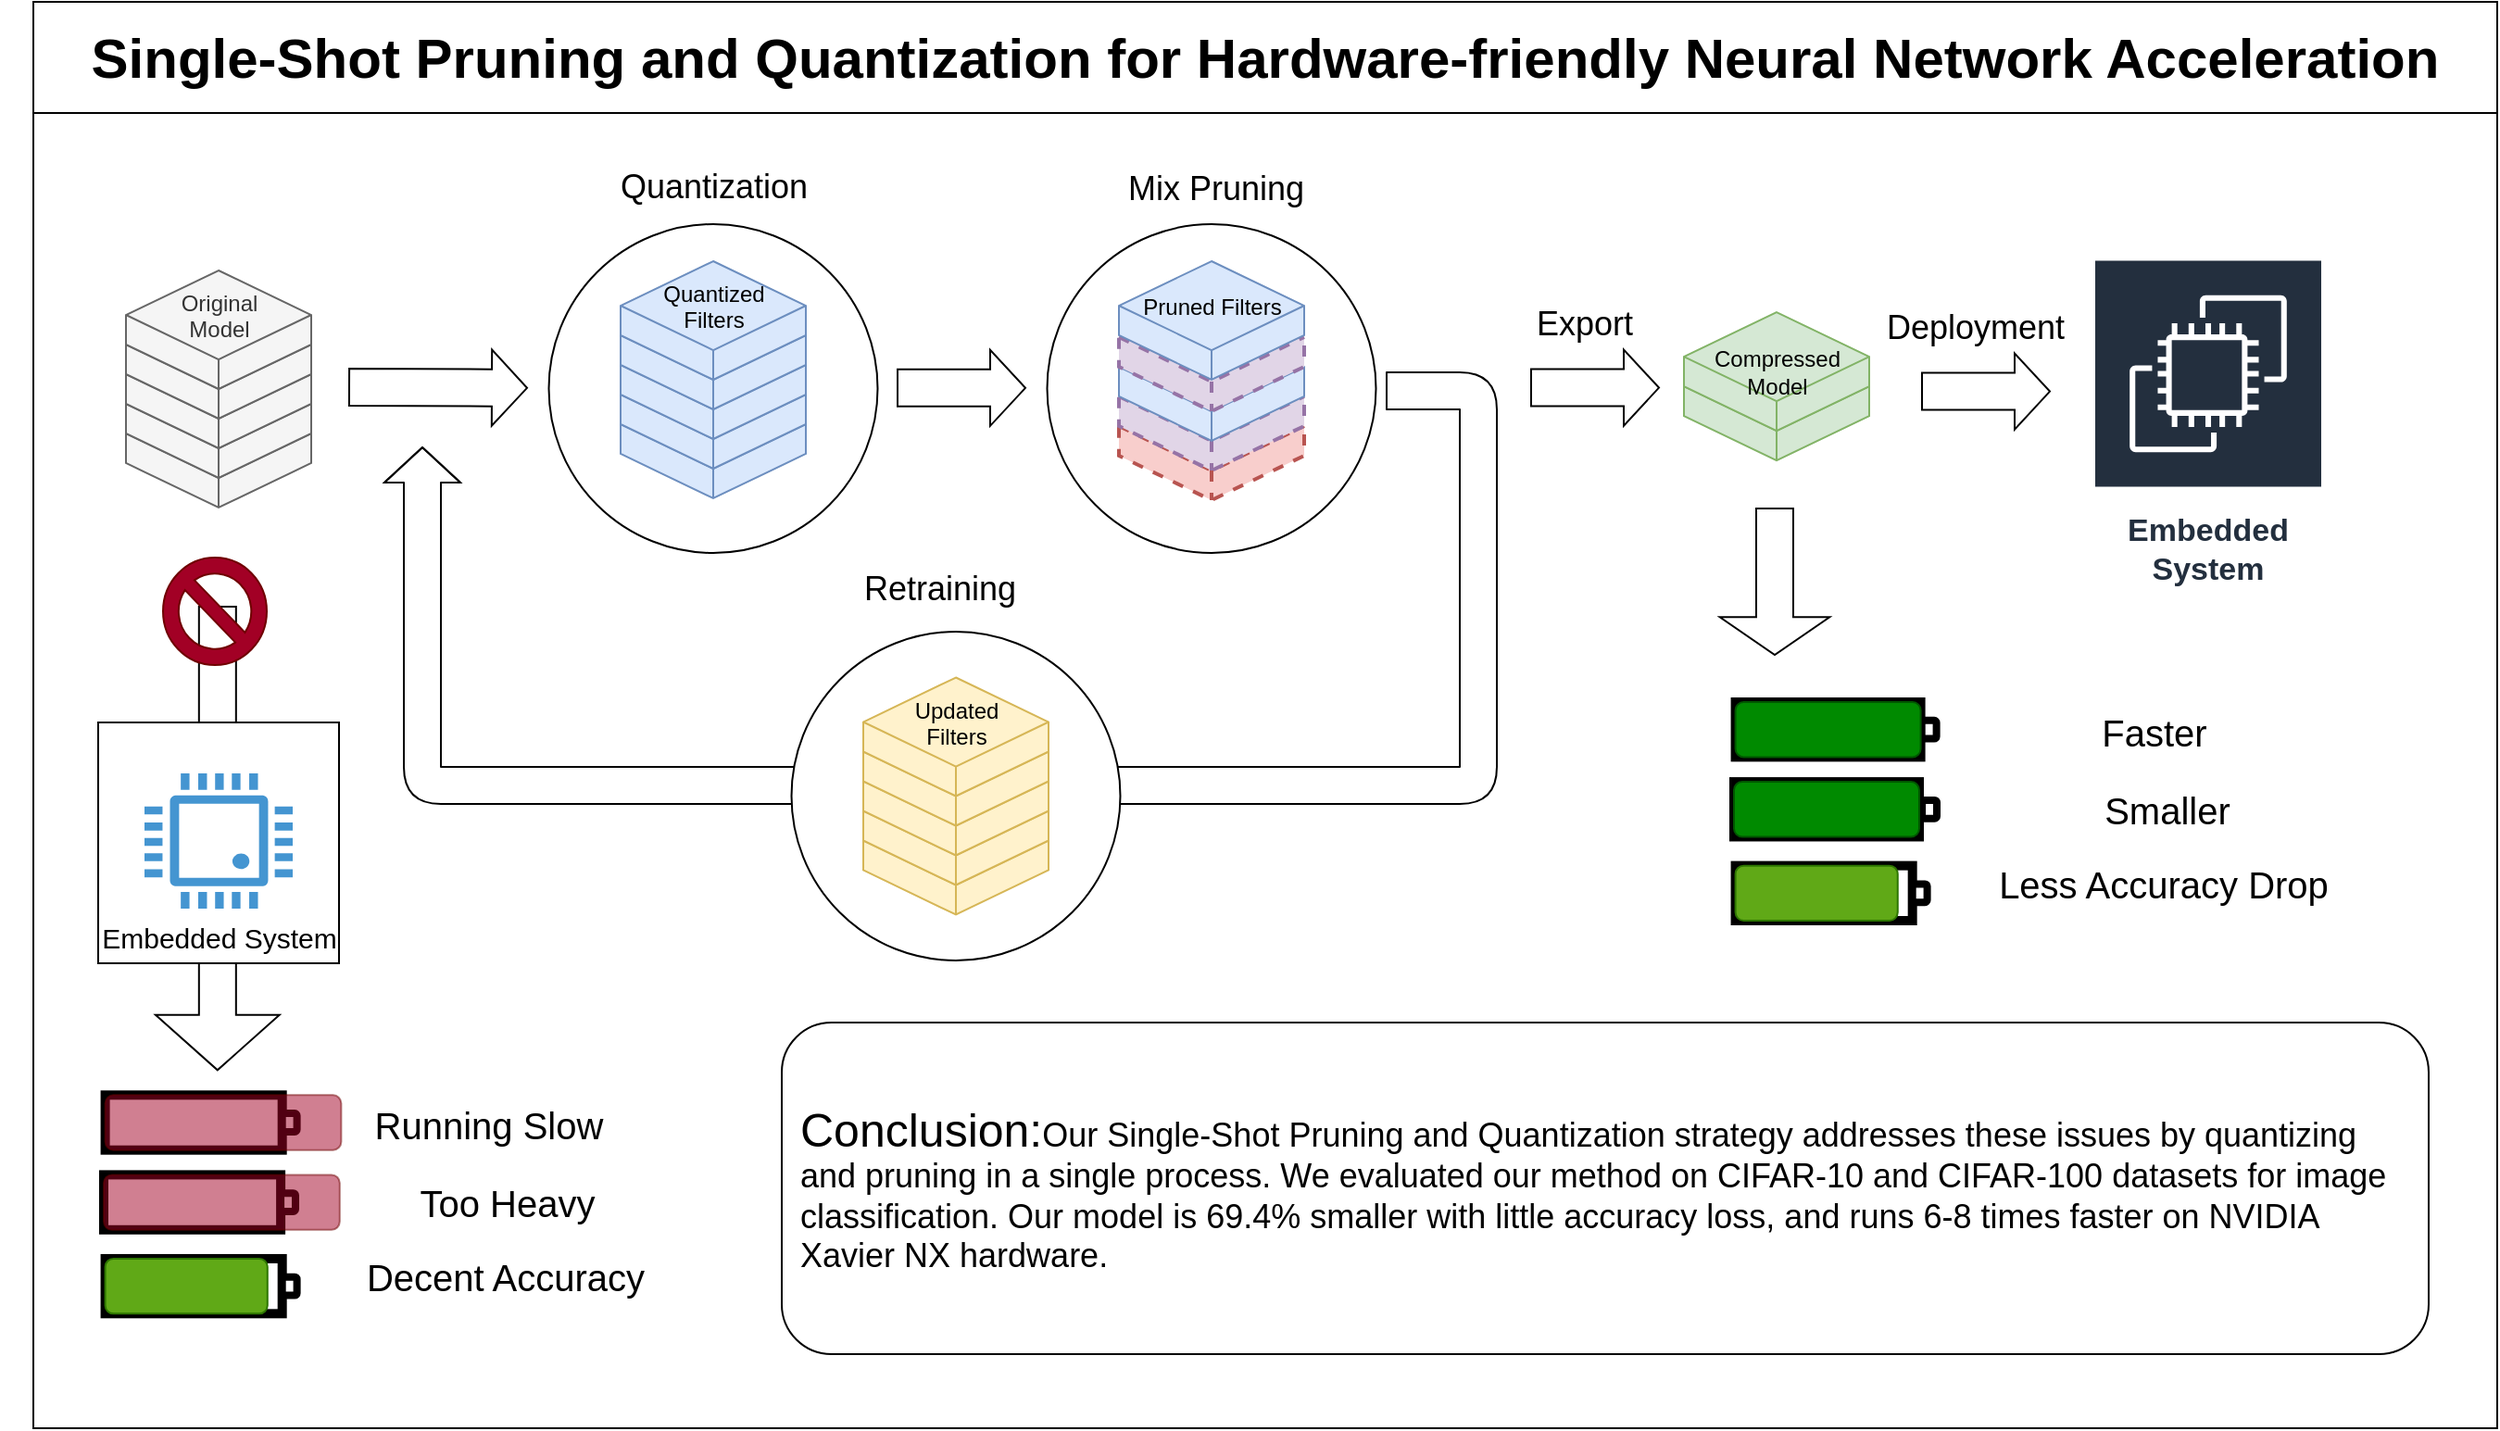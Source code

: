 <mxfile version="21.3.7" type="github">
  <diagram name="第 1 页" id="9iZRizX3N21t1pR2slK-">
    <mxGraphModel dx="1764" dy="849" grid="1" gridSize="10" guides="1" tooltips="1" connect="1" arrows="1" fold="1" page="1" pageScale="1" pageWidth="827" pageHeight="1169" math="0" shadow="0">
      <root>
        <mxCell id="0" />
        <mxCell id="1" parent="0" />
        <mxCell id="0Aem7aCA6XUBFZICTMyG-1" value="&lt;font style=&quot;font-size: 30px;&quot;&gt;Single-Shot Pruning and Quantization for Hardware-friendly Neural Network Acceleration&lt;/font&gt;" style="swimlane;whiteSpace=wrap;html=1;startSize=60;" parent="1" vertex="1">
          <mxGeometry x="60" y="90" width="1330" height="770" as="geometry" />
        </mxCell>
        <mxCell id="0Aem7aCA6XUBFZICTMyG-242" value="" style="group" parent="0Aem7aCA6XUBFZICTMyG-1" vertex="1" connectable="0">
          <mxGeometry x="35" y="388" width="250" height="130" as="geometry" />
        </mxCell>
        <mxCell id="0Aem7aCA6XUBFZICTMyG-243" value="" style="shape=flexArrow;endArrow=classic;html=1;rounded=0;width=20;endWidth=45.882;endSize=9.588;" parent="0Aem7aCA6XUBFZICTMyG-242" edge="1">
          <mxGeometry width="50" height="50" relative="1" as="geometry">
            <mxPoint x="64.41" y="-62" as="sourcePoint" />
            <mxPoint x="64.41" y="189.176" as="targetPoint" />
          </mxGeometry>
        </mxCell>
        <mxCell id="0Aem7aCA6XUBFZICTMyG-241" value="" style="whiteSpace=wrap;html=1;aspect=fixed;" parent="0Aem7aCA6XUBFZICTMyG-242" vertex="1">
          <mxGeometry y="1" width="130" height="130" as="geometry" />
        </mxCell>
        <mxCell id="0Aem7aCA6XUBFZICTMyG-240" value="" style="pointerEvents=1;shadow=0;dashed=0;html=1;strokeColor=none;fillColor=#4495D1;labelPosition=center;verticalLabelPosition=bottom;verticalAlign=top;align=center;outlineConnect=0;shape=mxgraph.veeam.cpu;" parent="0Aem7aCA6XUBFZICTMyG-242" vertex="1">
          <mxGeometry x="25" y="28.5" width="80" height="73" as="geometry" />
        </mxCell>
        <mxCell id="NZ67qQm1h700fGDju7iO-1" value="&lt;font style=&quot;font-size: 15px;&quot;&gt;Embedded System&lt;/font&gt;" style="text;html=1;strokeColor=none;fillColor=none;align=center;verticalAlign=middle;whiteSpace=wrap;rounded=0;" vertex="1" parent="0Aem7aCA6XUBFZICTMyG-242">
          <mxGeometry x="-52.5" y="101.5" width="235" height="30" as="geometry" />
        </mxCell>
        <mxCell id="0Aem7aCA6XUBFZICTMyG-78" value="" style="ellipse;whiteSpace=wrap;html=1;aspect=fixed;" parent="0Aem7aCA6XUBFZICTMyG-1" vertex="1">
          <mxGeometry x="547.25" y="120" width="177.5" height="177.5" as="geometry" />
        </mxCell>
        <mxCell id="0Aem7aCA6XUBFZICTMyG-71" value="" style="html=1;shape=mxgraph.basic.isocube;isoAngle=15;fillColor=#f8cecc;strokeColor=#b85450;strokeWidth=2;dashed=1;" parent="0Aem7aCA6XUBFZICTMyG-1" vertex="1">
          <mxGeometry x="586" y="205" width="100" height="64" as="geometry" />
        </mxCell>
        <mxCell id="0Aem7aCA6XUBFZICTMyG-72" style="edgeStyle=orthogonalEdgeStyle;rounded=0;orthogonalLoop=1;jettySize=auto;html=1;exitX=0.5;exitY=1;exitDx=0;exitDy=0;exitPerimeter=0;fillColor=#dae8fc;strokeColor=#6c8ebf;" parent="0Aem7aCA6XUBFZICTMyG-1" source="0Aem7aCA6XUBFZICTMyG-71" target="0Aem7aCA6XUBFZICTMyG-71" edge="1">
          <mxGeometry relative="1" as="geometry" />
        </mxCell>
        <mxCell id="0Aem7aCA6XUBFZICTMyG-73" value="" style="html=1;shape=mxgraph.basic.isocube;isoAngle=15;fillColor=#e1d5e7;strokeColor=#9673a6;dashed=1;strokeWidth=2;" parent="0Aem7aCA6XUBFZICTMyG-1" vertex="1">
          <mxGeometry x="586" y="189" width="100" height="64" as="geometry" />
        </mxCell>
        <mxCell id="0Aem7aCA6XUBFZICTMyG-74" value="" style="html=1;shape=mxgraph.basic.isocube;isoAngle=15;fillColor=#dae8fc;strokeColor=#6c8ebf;" parent="0Aem7aCA6XUBFZICTMyG-1" vertex="1">
          <mxGeometry x="586" y="173" width="100" height="64" as="geometry" />
        </mxCell>
        <mxCell id="0Aem7aCA6XUBFZICTMyG-75" value="" style="html=1;shape=mxgraph.basic.isocube;isoAngle=15;fillColor=#e1d5e7;strokeColor=#9673a6;dashed=1;strokeWidth=2;" parent="0Aem7aCA6XUBFZICTMyG-1" vertex="1">
          <mxGeometry x="586" y="157" width="100" height="64" as="geometry" />
        </mxCell>
        <mxCell id="0Aem7aCA6XUBFZICTMyG-76" value="&lt;font color=&quot;#000000&quot;&gt;Pruned Filters&lt;br&gt;&lt;br&gt;&lt;/font&gt;" style="html=1;shape=mxgraph.basic.isocube;isoAngle=15;fillColor=#dae8fc;strokeColor=#6c8ebf;" parent="0Aem7aCA6XUBFZICTMyG-1" vertex="1">
          <mxGeometry x="586" y="140" width="100" height="64" as="geometry" />
        </mxCell>
        <mxCell id="0Aem7aCA6XUBFZICTMyG-77" value="" style="shape=flexArrow;endArrow=classic;html=1;rounded=0;width=20;" parent="0Aem7aCA6XUBFZICTMyG-1" edge="1">
          <mxGeometry width="50" height="50" relative="1" as="geometry">
            <mxPoint x="170" y="208" as="sourcePoint" />
            <mxPoint x="267" y="208.41" as="targetPoint" />
          </mxGeometry>
        </mxCell>
        <mxCell id="0Aem7aCA6XUBFZICTMyG-92" value="&lt;font style=&quot;font-size: 18px;&quot;&gt;Quantization&lt;/font&gt;" style="edgeLabel;html=1;align=center;verticalAlign=middle;resizable=0;points=[];" parent="0Aem7aCA6XUBFZICTMyG-77" vertex="1" connectable="0">
          <mxGeometry x="0.084" y="5" relative="1" as="geometry">
            <mxPoint x="144" y="-103" as="offset" />
          </mxGeometry>
        </mxCell>
        <mxCell id="0Aem7aCA6XUBFZICTMyG-79" value="" style="shape=flexArrow;endArrow=classic;html=1;rounded=0;width=20;" parent="0Aem7aCA6XUBFZICTMyG-1" edge="1">
          <mxGeometry width="50" height="50" relative="1" as="geometry">
            <mxPoint x="466" y="208.41" as="sourcePoint" />
            <mxPoint x="536" y="208.41" as="targetPoint" />
          </mxGeometry>
        </mxCell>
        <mxCell id="0Aem7aCA6XUBFZICTMyG-93" value="&lt;font style=&quot;font-size: 18px;&quot;&gt;Mix Pruning&lt;/font&gt;" style="edgeLabel;html=1;align=center;verticalAlign=middle;resizable=0;points=[];" parent="0Aem7aCA6XUBFZICTMyG-79" vertex="1" connectable="0">
          <mxGeometry x="-0.422" y="6" relative="1" as="geometry">
            <mxPoint x="152" y="-102" as="offset" />
          </mxGeometry>
        </mxCell>
        <mxCell id="0Aem7aCA6XUBFZICTMyG-81" value="" style="group" parent="0Aem7aCA6XUBFZICTMyG-1" vertex="1" connectable="0">
          <mxGeometry x="973" y="152" width="100" height="128" as="geometry" />
        </mxCell>
        <mxCell id="0Aem7aCA6XUBFZICTMyG-83" style="edgeStyle=orthogonalEdgeStyle;rounded=0;orthogonalLoop=1;jettySize=auto;html=1;exitX=0.5;exitY=1;exitDx=0;exitDy=0;exitPerimeter=0;fillColor=#d5e8d4;strokeColor=#82b366;" parent="0Aem7aCA6XUBFZICTMyG-81" edge="1">
          <mxGeometry relative="1" as="geometry">
            <mxPoint x="-32" y="111.55" as="sourcePoint" />
            <mxPoint x="-32" y="111.55" as="targetPoint" />
          </mxGeometry>
        </mxCell>
        <mxCell id="0Aem7aCA6XUBFZICTMyG-84" value="" style="html=1;shape=mxgraph.basic.isocube;isoAngle=15;fillColor=#d5e8d4;strokeColor=#82b366;" parent="0Aem7aCA6XUBFZICTMyG-81" vertex="1">
          <mxGeometry x="-82" y="31.55" width="100" height="64" as="geometry" />
        </mxCell>
        <mxCell id="0Aem7aCA6XUBFZICTMyG-85" value="&lt;font color=&quot;#000000&quot;&gt;Compressed&lt;br&gt;Model&lt;/font&gt;" style="html=1;shape=mxgraph.basic.isocube;isoAngle=15;fillColor=#d5e8d4;strokeColor=#82b366;" parent="0Aem7aCA6XUBFZICTMyG-81" vertex="1">
          <mxGeometry x="-82" y="15.55" width="100" height="64" as="geometry" />
        </mxCell>
        <mxCell id="0Aem7aCA6XUBFZICTMyG-90" value="" style="endArrow=classic;html=1;rounded=1;shape=flexArrow;strokeWidth=1;width=20;" parent="0Aem7aCA6XUBFZICTMyG-1" edge="1">
          <mxGeometry width="50" height="50" relative="1" as="geometry">
            <mxPoint x="730" y="210" as="sourcePoint" />
            <mxPoint x="210" y="240" as="targetPoint" />
            <Array as="points">
              <mxPoint x="780" y="210" />
              <mxPoint x="780" y="423" />
              <mxPoint x="510" y="423" />
              <mxPoint x="210" y="423" />
            </Array>
          </mxGeometry>
        </mxCell>
        <mxCell id="0Aem7aCA6XUBFZICTMyG-95" value="&lt;font style=&quot;font-size: 18px;&quot;&gt;Retraining&lt;/font&gt;" style="edgeLabel;html=1;align=center;verticalAlign=middle;resizable=0;points=[];" parent="0Aem7aCA6XUBFZICTMyG-90" vertex="1" connectable="0">
          <mxGeometry x="0.097" y="-5" relative="1" as="geometry">
            <mxPoint x="3" y="-101" as="offset" />
          </mxGeometry>
        </mxCell>
        <mxCell id="0Aem7aCA6XUBFZICTMyG-97" value="&lt;font style=&quot;font-size: 17px;&quot;&gt;Embedded System&lt;/font&gt;" style="sketch=0;outlineConnect=0;fontColor=#232F3E;gradientColor=none;strokeColor=#ffffff;fillColor=#232F3E;dashed=0;verticalLabelPosition=middle;verticalAlign=bottom;align=center;html=1;whiteSpace=wrap;fontSize=10;fontStyle=1;spacing=3;shape=mxgraph.aws4.productIcon;prIcon=mxgraph.aws4.ec2;" parent="0Aem7aCA6XUBFZICTMyG-1" vertex="1">
          <mxGeometry x="1112" y="138.75" width="124" height="181.25" as="geometry" />
        </mxCell>
        <mxCell id="0Aem7aCA6XUBFZICTMyG-113" value="" style="group" parent="0Aem7aCA6XUBFZICTMyG-1" vertex="1" connectable="0">
          <mxGeometry x="404" y="551" width="889" height="179" as="geometry" />
        </mxCell>
        <mxCell id="0Aem7aCA6XUBFZICTMyG-110" value="" style="rounded=1;whiteSpace=wrap;html=1;" parent="0Aem7aCA6XUBFZICTMyG-113" vertex="1">
          <mxGeometry width="889" height="179" as="geometry" />
        </mxCell>
        <mxCell id="0Aem7aCA6XUBFZICTMyG-112" value="&lt;div style=&quot;text-align: left;&quot;&gt;&lt;font style=&quot;background-color: initial; font-size: 25px;&quot;&gt;Conclusion:&lt;/font&gt;&lt;font style=&quot;background-color: initial;&quot;&gt;&lt;font style=&quot;font-size: 18px;&quot;&gt;Our Single-Shot Pruning and Quantization strategy addresses these issues by quantizing and pruning in a single process. We evaluated our method on CIFAR-10 and CIFAR-100 datasets for image classification. Our model is 69.4% smaller with little accuracy loss, and runs 6-8 times faster on NVIDIA Xavier NX hardware.&lt;/font&gt;&lt;/font&gt;&lt;/div&gt;" style="text;html=1;strokeColor=none;fillColor=none;align=center;verticalAlign=middle;whiteSpace=wrap;rounded=0;labelPosition=center;verticalLabelPosition=middle;spacing=2;" parent="0Aem7aCA6XUBFZICTMyG-113" vertex="1">
          <mxGeometry x="9" y="11.188" width="871" height="156.625" as="geometry" />
        </mxCell>
        <mxCell id="0Aem7aCA6XUBFZICTMyG-115" value="" style="group" parent="0Aem7aCA6XUBFZICTMyG-1" vertex="1" connectable="0">
          <mxGeometry x="278.25" y="120" width="177.5" height="177.5" as="geometry" />
        </mxCell>
        <mxCell id="0Aem7aCA6XUBFZICTMyG-38" value="" style="ellipse;whiteSpace=wrap;html=1;aspect=fixed;" parent="0Aem7aCA6XUBFZICTMyG-115" vertex="1">
          <mxGeometry width="177.5" height="177.5" as="geometry" />
        </mxCell>
        <mxCell id="0Aem7aCA6XUBFZICTMyG-65" value="" style="html=1;shape=mxgraph.basic.isocube;isoAngle=15;fillColor=#dae8fc;strokeColor=#6c8ebf;" parent="0Aem7aCA6XUBFZICTMyG-115" vertex="1">
          <mxGeometry x="38.75" y="84" width="100" height="64" as="geometry" />
        </mxCell>
        <mxCell id="0Aem7aCA6XUBFZICTMyG-66" style="edgeStyle=orthogonalEdgeStyle;rounded=0;orthogonalLoop=1;jettySize=auto;html=1;exitX=0.5;exitY=1;exitDx=0;exitDy=0;exitPerimeter=0;fillColor=#dae8fc;strokeColor=#6c8ebf;" parent="0Aem7aCA6XUBFZICTMyG-115" source="0Aem7aCA6XUBFZICTMyG-65" target="0Aem7aCA6XUBFZICTMyG-65" edge="1">
          <mxGeometry relative="1" as="geometry" />
        </mxCell>
        <mxCell id="0Aem7aCA6XUBFZICTMyG-67" value="" style="html=1;shape=mxgraph.basic.isocube;isoAngle=15;fillColor=#dae8fc;strokeColor=#6c8ebf;" parent="0Aem7aCA6XUBFZICTMyG-115" vertex="1">
          <mxGeometry x="38.75" y="68" width="100" height="64" as="geometry" />
        </mxCell>
        <mxCell id="0Aem7aCA6XUBFZICTMyG-68" value="" style="html=1;shape=mxgraph.basic.isocube;isoAngle=15;fillColor=#dae8fc;strokeColor=#6c8ebf;" parent="0Aem7aCA6XUBFZICTMyG-115" vertex="1">
          <mxGeometry x="38.75" y="52" width="100" height="64" as="geometry" />
        </mxCell>
        <mxCell id="0Aem7aCA6XUBFZICTMyG-69" value="" style="html=1;shape=mxgraph.basic.isocube;isoAngle=15;fillColor=#dae8fc;strokeColor=#6c8ebf;" parent="0Aem7aCA6XUBFZICTMyG-115" vertex="1">
          <mxGeometry x="38.75" y="36" width="100" height="64" as="geometry" />
        </mxCell>
        <mxCell id="0Aem7aCA6XUBFZICTMyG-70" value="&lt;font color=&quot;#000000&quot;&gt;Quantized&lt;br&gt;Filters&lt;br&gt;&lt;br&gt;&lt;/font&gt;" style="html=1;shape=mxgraph.basic.isocube;isoAngle=15;fillColor=#dae8fc;strokeColor=#6c8ebf;" parent="0Aem7aCA6XUBFZICTMyG-115" vertex="1">
          <mxGeometry x="38.75" y="20" width="100" height="64" as="geometry" />
        </mxCell>
        <mxCell id="0Aem7aCA6XUBFZICTMyG-131" value="" style="group;fontColor=#333333;fillColor=none;strokeColor=none;" parent="0Aem7aCA6XUBFZICTMyG-1" vertex="1" connectable="0">
          <mxGeometry x="50" y="145" width="100" height="128" as="geometry" />
        </mxCell>
        <mxCell id="0Aem7aCA6XUBFZICTMyG-132" value="" style="html=1;shape=mxgraph.basic.isocube;isoAngle=15;fontColor=#333333;fillColor=#f5f5f5;strokeColor=#666666;" parent="0Aem7aCA6XUBFZICTMyG-131" vertex="1">
          <mxGeometry y="64" width="100" height="64" as="geometry" />
        </mxCell>
        <mxCell id="0Aem7aCA6XUBFZICTMyG-133" style="edgeStyle=orthogonalEdgeStyle;rounded=0;orthogonalLoop=1;jettySize=auto;html=1;exitX=0.5;exitY=1;exitDx=0;exitDy=0;exitPerimeter=0;fontColor=#000000;fillColor=#f5f5f5;strokeColor=#666666;" parent="0Aem7aCA6XUBFZICTMyG-131" source="0Aem7aCA6XUBFZICTMyG-132" target="0Aem7aCA6XUBFZICTMyG-132" edge="1">
          <mxGeometry relative="1" as="geometry" />
        </mxCell>
        <mxCell id="0Aem7aCA6XUBFZICTMyG-134" value="" style="html=1;shape=mxgraph.basic.isocube;isoAngle=15;fontColor=#333333;fillColor=#f5f5f5;strokeColor=#666666;" parent="0Aem7aCA6XUBFZICTMyG-131" vertex="1">
          <mxGeometry y="48" width="100" height="64" as="geometry" />
        </mxCell>
        <mxCell id="0Aem7aCA6XUBFZICTMyG-135" value="" style="html=1;shape=mxgraph.basic.isocube;isoAngle=15;fontColor=#333333;fillColor=#f5f5f5;strokeColor=#666666;" parent="0Aem7aCA6XUBFZICTMyG-131" vertex="1">
          <mxGeometry y="32" width="100" height="64" as="geometry" />
        </mxCell>
        <mxCell id="0Aem7aCA6XUBFZICTMyG-136" value="" style="html=1;shape=mxgraph.basic.isocube;isoAngle=15;fontColor=#333333;fillColor=#f5f5f5;strokeColor=#666666;" parent="0Aem7aCA6XUBFZICTMyG-131" vertex="1">
          <mxGeometry y="16" width="100" height="64" as="geometry" />
        </mxCell>
        <mxCell id="0Aem7aCA6XUBFZICTMyG-137" value="Original&lt;br&gt;Model&lt;br&gt;&lt;br&gt;" style="html=1;shape=mxgraph.basic.isocube;isoAngle=15;fontColor=#333333;fillColor=#f5f5f5;strokeColor=#666666;" parent="0Aem7aCA6XUBFZICTMyG-131" vertex="1">
          <mxGeometry width="100" height="64" as="geometry" />
        </mxCell>
        <mxCell id="0Aem7aCA6XUBFZICTMyG-153" value="" style="shape=flexArrow;endArrow=classic;html=1;rounded=0;width=20;" parent="0Aem7aCA6XUBFZICTMyG-1" edge="1">
          <mxGeometry width="50" height="50" relative="1" as="geometry">
            <mxPoint x="808" y="208.29" as="sourcePoint" />
            <mxPoint x="878" y="208.29" as="targetPoint" />
          </mxGeometry>
        </mxCell>
        <mxCell id="0Aem7aCA6XUBFZICTMyG-157" value="&lt;font style=&quot;font-size: 18px;&quot;&gt;Export&lt;/font&gt;" style="edgeLabel;html=1;align=center;verticalAlign=middle;resizable=0;points=[];" parent="0Aem7aCA6XUBFZICTMyG-153" vertex="1" connectable="0">
          <mxGeometry x="0.11" y="9" relative="1" as="geometry">
            <mxPoint x="-10" y="-26" as="offset" />
          </mxGeometry>
        </mxCell>
        <mxCell id="0Aem7aCA6XUBFZICTMyG-197" value="" style="group" parent="0Aem7aCA6XUBFZICTMyG-1" vertex="1" connectable="0">
          <mxGeometry x="38" y="590.16" width="310" height="118" as="geometry" />
        </mxCell>
        <mxCell id="0Aem7aCA6XUBFZICTMyG-189" value="" style="group" parent="0Aem7aCA6XUBFZICTMyG-197" vertex="1" connectable="0">
          <mxGeometry y="43.044" width="167.204" height="29.686" as="geometry" />
        </mxCell>
        <mxCell id="0Aem7aCA6XUBFZICTMyG-190" value="" style="rounded=0;whiteSpace=wrap;html=1;strokeWidth=5;" parent="0Aem7aCA6XUBFZICTMyG-189" vertex="1">
          <mxGeometry width="95.545" height="29.686" as="geometry" />
        </mxCell>
        <mxCell id="0Aem7aCA6XUBFZICTMyG-191" value="" style="rounded=1;whiteSpace=wrap;html=1;strokeWidth=4;" parent="0Aem7aCA6XUBFZICTMyG-189" vertex="1">
          <mxGeometry x="95.545" y="9.895" width="7.962" height="9.895" as="geometry" />
        </mxCell>
        <mxCell id="0Aem7aCA6XUBFZICTMyG-192" value="" style="rounded=1;whiteSpace=wrap;html=1;fillColor=#a20025;strokeColor=#6F0000;fontColor=#ffffff;opacity=50;" parent="0Aem7aCA6XUBFZICTMyG-189" vertex="1">
          <mxGeometry width="127.393" height="29.686" as="geometry" />
        </mxCell>
        <mxCell id="0Aem7aCA6XUBFZICTMyG-178" value="" style="group" parent="0Aem7aCA6XUBFZICTMyG-197" vertex="1" connectable="0">
          <mxGeometry x="0.796" y="88.314" width="103.507" height="29.686" as="geometry" />
        </mxCell>
        <mxCell id="0Aem7aCA6XUBFZICTMyG-175" value="" style="rounded=0;whiteSpace=wrap;html=1;strokeWidth=5;" parent="0Aem7aCA6XUBFZICTMyG-178" vertex="1">
          <mxGeometry width="95.545" height="29.686" as="geometry" />
        </mxCell>
        <mxCell id="0Aem7aCA6XUBFZICTMyG-176" value="" style="rounded=1;whiteSpace=wrap;html=1;fillColor=#60a917;strokeColor=#2D7600;fontColor=#ffffff;" parent="0Aem7aCA6XUBFZICTMyG-178" vertex="1">
          <mxGeometry width="87.583" height="29.686" as="geometry" />
        </mxCell>
        <mxCell id="0Aem7aCA6XUBFZICTMyG-177" value="" style="rounded=1;whiteSpace=wrap;html=1;strokeWidth=4;" parent="0Aem7aCA6XUBFZICTMyG-178" vertex="1">
          <mxGeometry x="95.545" y="9.895" width="7.962" height="9.895" as="geometry" />
        </mxCell>
        <mxCell id="0Aem7aCA6XUBFZICTMyG-193" value="" style="group" parent="0Aem7aCA6XUBFZICTMyG-197" vertex="1" connectable="0">
          <mxGeometry x="0.796" width="296.204" height="34.84" as="geometry" />
        </mxCell>
        <mxCell id="0Aem7aCA6XUBFZICTMyG-194" value="" style="rounded=0;whiteSpace=wrap;html=1;strokeWidth=5;" parent="0Aem7aCA6XUBFZICTMyG-193" vertex="1">
          <mxGeometry width="95.545" height="29.686" as="geometry" />
        </mxCell>
        <mxCell id="0Aem7aCA6XUBFZICTMyG-195" value="" style="rounded=1;whiteSpace=wrap;html=1;strokeWidth=4;" parent="0Aem7aCA6XUBFZICTMyG-193" vertex="1">
          <mxGeometry x="95.545" y="9.895" width="7.962" height="9.895" as="geometry" />
        </mxCell>
        <mxCell id="0Aem7aCA6XUBFZICTMyG-196" value="" style="rounded=1;whiteSpace=wrap;html=1;fillColor=#a20025;strokeColor=#6F0000;fontColor=#ffffff;opacity=50;" parent="0Aem7aCA6XUBFZICTMyG-193" vertex="1">
          <mxGeometry width="127.393" height="29.686" as="geometry" />
        </mxCell>
        <mxCell id="0Aem7aCA6XUBFZICTMyG-198" value="" style="group" parent="0Aem7aCA6XUBFZICTMyG-193" vertex="1" connectable="0">
          <mxGeometry x="147.204" y="-5.16" width="149" height="40" as="geometry" />
        </mxCell>
        <mxCell id="0Aem7aCA6XUBFZICTMyG-200" value="&lt;font style=&quot;font-size: 20px;&quot;&gt;Running Slow&lt;/font&gt;" style="text;html=1;strokeColor=none;fillColor=none;align=center;verticalAlign=middle;whiteSpace=wrap;rounded=0;" parent="0Aem7aCA6XUBFZICTMyG-198" vertex="1">
          <mxGeometry x="-10" y="5.66" width="140" height="30" as="geometry" />
        </mxCell>
        <mxCell id="0Aem7aCA6XUBFZICTMyG-211" value="&lt;span style=&quot;font-size: 20px;&quot;&gt;Too Heavy&lt;/span&gt;" style="text;html=1;strokeColor=none;fillColor=none;align=center;verticalAlign=middle;whiteSpace=wrap;rounded=0;" parent="0Aem7aCA6XUBFZICTMyG-197" vertex="1">
          <mxGeometry x="148" y="43.04" width="140" height="30" as="geometry" />
        </mxCell>
        <mxCell id="0Aem7aCA6XUBFZICTMyG-212" value="&lt;font style=&quot;font-size: 20px;&quot;&gt;Decent Accuracy&lt;/font&gt;" style="text;html=1;strokeColor=none;fillColor=none;align=center;verticalAlign=middle;whiteSpace=wrap;rounded=0;" parent="0Aem7aCA6XUBFZICTMyG-197" vertex="1">
          <mxGeometry x="136" y="83" width="162" height="30" as="geometry" />
        </mxCell>
        <mxCell id="0Aem7aCA6XUBFZICTMyG-250" value="" style="verticalLabelPosition=bottom;verticalAlign=top;html=1;shape=mxgraph.basic.no_symbol;fillColor=#a20025;fontColor=#ffffff;strokeColor=#6F0000;" parent="0Aem7aCA6XUBFZICTMyG-1" vertex="1">
          <mxGeometry x="70" y="300" width="56" height="58" as="geometry" />
        </mxCell>
        <mxCell id="0Aem7aCA6XUBFZICTMyG-252" value="" style="shape=flexArrow;endArrow=classic;html=1;rounded=0;width=20;endWidth=38.261;endSize=6.461;" parent="0Aem7aCA6XUBFZICTMyG-1" edge="1">
          <mxGeometry width="50" height="50" relative="1" as="geometry">
            <mxPoint x="940" y="273" as="sourcePoint" />
            <mxPoint x="940" y="353" as="targetPoint" />
          </mxGeometry>
        </mxCell>
        <mxCell id="0Aem7aCA6XUBFZICTMyG-222" value="" style="group" parent="0Aem7aCA6XUBFZICTMyG-1" vertex="1" connectable="0">
          <mxGeometry x="918" y="378" width="320" height="118" as="geometry" />
        </mxCell>
        <mxCell id="0Aem7aCA6XUBFZICTMyG-223" value="" style="group" parent="0Aem7aCA6XUBFZICTMyG-222" vertex="1" connectable="0">
          <mxGeometry y="43.044" width="167.204" height="29.69" as="geometry" />
        </mxCell>
        <mxCell id="0Aem7aCA6XUBFZICTMyG-224" value="" style="rounded=0;whiteSpace=wrap;html=1;strokeWidth=5;" parent="0Aem7aCA6XUBFZICTMyG-223" vertex="1">
          <mxGeometry width="100" height="29.69" as="geometry" />
        </mxCell>
        <mxCell id="0Aem7aCA6XUBFZICTMyG-225" value="" style="rounded=1;whiteSpace=wrap;html=1;strokeWidth=4;" parent="0Aem7aCA6XUBFZICTMyG-223" vertex="1">
          <mxGeometry x="101.545" y="9.895" width="7.962" height="9.895" as="geometry" />
        </mxCell>
        <mxCell id="0Aem7aCA6XUBFZICTMyG-226" value="" style="rounded=1;whiteSpace=wrap;html=1;fillColor=#008a00;strokeColor=#005700;fontColor=#ffffff;" parent="0Aem7aCA6XUBFZICTMyG-223" vertex="1">
          <mxGeometry width="100" height="29.69" as="geometry" />
        </mxCell>
        <mxCell id="0Aem7aCA6XUBFZICTMyG-227" value="" style="group" parent="0Aem7aCA6XUBFZICTMyG-222" vertex="1" connectable="0">
          <mxGeometry x="0.796" y="88.314" width="103.507" height="29.686" as="geometry" />
        </mxCell>
        <mxCell id="0Aem7aCA6XUBFZICTMyG-228" value="" style="rounded=0;whiteSpace=wrap;html=1;strokeWidth=5;" parent="0Aem7aCA6XUBFZICTMyG-227" vertex="1">
          <mxGeometry width="95.545" height="29.686" as="geometry" />
        </mxCell>
        <mxCell id="0Aem7aCA6XUBFZICTMyG-229" value="" style="rounded=1;whiteSpace=wrap;html=1;fillColor=#60a917;strokeColor=#2D7600;fontColor=#ffffff;" parent="0Aem7aCA6XUBFZICTMyG-227" vertex="1">
          <mxGeometry width="87.583" height="29.686" as="geometry" />
        </mxCell>
        <mxCell id="0Aem7aCA6XUBFZICTMyG-230" value="" style="rounded=1;whiteSpace=wrap;html=1;strokeWidth=4;" parent="0Aem7aCA6XUBFZICTMyG-227" vertex="1">
          <mxGeometry x="95.545" y="9.895" width="7.962" height="9.895" as="geometry" />
        </mxCell>
        <mxCell id="0Aem7aCA6XUBFZICTMyG-231" value="" style="group" parent="0Aem7aCA6XUBFZICTMyG-222" vertex="1" connectable="0">
          <mxGeometry x="0.796" width="296.204" height="34.84" as="geometry" />
        </mxCell>
        <mxCell id="0Aem7aCA6XUBFZICTMyG-232" value="" style="rounded=0;whiteSpace=wrap;html=1;strokeWidth=5;" parent="0Aem7aCA6XUBFZICTMyG-231" vertex="1">
          <mxGeometry width="100" height="29.69" as="geometry" />
        </mxCell>
        <mxCell id="0Aem7aCA6XUBFZICTMyG-233" value="" style="rounded=1;whiteSpace=wrap;html=1;strokeWidth=4;" parent="0Aem7aCA6XUBFZICTMyG-231" vertex="1">
          <mxGeometry x="100.545" y="9.895" width="7.962" height="9.895" as="geometry" />
        </mxCell>
        <mxCell id="0Aem7aCA6XUBFZICTMyG-234" value="" style="rounded=1;whiteSpace=wrap;html=1;fillColor=#008a00;strokeColor=#005700;fontColor=#ffffff;" parent="0Aem7aCA6XUBFZICTMyG-231" vertex="1">
          <mxGeometry width="100" height="29.69" as="geometry" />
        </mxCell>
        <mxCell id="0Aem7aCA6XUBFZICTMyG-235" value="" style="group" parent="0Aem7aCA6XUBFZICTMyG-231" vertex="1" connectable="0">
          <mxGeometry x="147.204" y="-5.16" width="149" height="40" as="geometry" />
        </mxCell>
        <mxCell id="0Aem7aCA6XUBFZICTMyG-236" value="&lt;font style=&quot;font-size: 20px;&quot;&gt;Faster&lt;/font&gt;" style="text;html=1;strokeColor=none;fillColor=none;align=center;verticalAlign=middle;whiteSpace=wrap;rounded=0;" parent="0Aem7aCA6XUBFZICTMyG-235" vertex="1">
          <mxGeometry x="9" y="5.66" width="140" height="30" as="geometry" />
        </mxCell>
        <mxCell id="0Aem7aCA6XUBFZICTMyG-237" value="&lt;span style=&quot;font-size: 20px;&quot;&gt;Smaller&lt;/span&gt;" style="text;html=1;strokeColor=none;fillColor=none;align=center;verticalAlign=middle;whiteSpace=wrap;rounded=0;" parent="0Aem7aCA6XUBFZICTMyG-222" vertex="1">
          <mxGeometry x="164" y="43.04" width="140" height="30" as="geometry" />
        </mxCell>
        <mxCell id="0Aem7aCA6XUBFZICTMyG-238" value="&lt;font style=&quot;font-size: 20px;&quot;&gt;Less Accuracy Drop&lt;/font&gt;" style="text;html=1;strokeColor=none;fillColor=none;align=center;verticalAlign=middle;whiteSpace=wrap;rounded=0;" parent="0Aem7aCA6XUBFZICTMyG-222" vertex="1">
          <mxGeometry x="140" y="83" width="184" height="30" as="geometry" />
        </mxCell>
        <mxCell id="0Aem7aCA6XUBFZICTMyG-116" value="" style="group" parent="1" vertex="1" connectable="0">
          <mxGeometry x="469.25" y="430" width="177.5" height="177.5" as="geometry" />
        </mxCell>
        <mxCell id="0Aem7aCA6XUBFZICTMyG-117" value="" style="ellipse;whiteSpace=wrap;html=1;aspect=fixed;" parent="0Aem7aCA6XUBFZICTMyG-116" vertex="1">
          <mxGeometry width="177.5" height="177.5" as="geometry" />
        </mxCell>
        <mxCell id="0Aem7aCA6XUBFZICTMyG-119" style="edgeStyle=orthogonalEdgeStyle;rounded=0;orthogonalLoop=1;jettySize=auto;html=1;exitX=0.5;exitY=1;exitDx=0;exitDy=0;exitPerimeter=0;fillColor=#dae8fc;strokeColor=#6c8ebf;" parent="0Aem7aCA6XUBFZICTMyG-116" edge="1">
          <mxGeometry relative="1" as="geometry">
            <mxPoint x="88.75" y="148" as="sourcePoint" />
            <mxPoint x="88.75" y="148" as="targetPoint" />
          </mxGeometry>
        </mxCell>
        <mxCell id="0Aem7aCA6XUBFZICTMyG-124" value="" style="group" parent="0Aem7aCA6XUBFZICTMyG-116" vertex="1" connectable="0">
          <mxGeometry x="38.75" y="24.75" width="100" height="128" as="geometry" />
        </mxCell>
        <mxCell id="0Aem7aCA6XUBFZICTMyG-125" value="" style="html=1;shape=mxgraph.basic.isocube;isoAngle=15;fillColor=#fff2cc;strokeColor=#d6b656;" parent="0Aem7aCA6XUBFZICTMyG-124" vertex="1">
          <mxGeometry y="64" width="100" height="64" as="geometry" />
        </mxCell>
        <mxCell id="0Aem7aCA6XUBFZICTMyG-126" style="edgeStyle=orthogonalEdgeStyle;rounded=0;orthogonalLoop=1;jettySize=auto;html=1;exitX=0.5;exitY=1;exitDx=0;exitDy=0;exitPerimeter=0;fillColor=#fff2cc;strokeColor=#d6b656;" parent="0Aem7aCA6XUBFZICTMyG-124" source="0Aem7aCA6XUBFZICTMyG-125" target="0Aem7aCA6XUBFZICTMyG-125" edge="1">
          <mxGeometry relative="1" as="geometry" />
        </mxCell>
        <mxCell id="0Aem7aCA6XUBFZICTMyG-127" value="" style="html=1;shape=mxgraph.basic.isocube;isoAngle=15;fillColor=#fff2cc;strokeColor=#d6b656;" parent="0Aem7aCA6XUBFZICTMyG-124" vertex="1">
          <mxGeometry y="48" width="100" height="64" as="geometry" />
        </mxCell>
        <mxCell id="0Aem7aCA6XUBFZICTMyG-128" value="" style="html=1;shape=mxgraph.basic.isocube;isoAngle=15;fillColor=#fff2cc;strokeColor=#d6b656;" parent="0Aem7aCA6XUBFZICTMyG-124" vertex="1">
          <mxGeometry y="32" width="100" height="64" as="geometry" />
        </mxCell>
        <mxCell id="0Aem7aCA6XUBFZICTMyG-129" value="" style="html=1;shape=mxgraph.basic.isocube;isoAngle=15;fillColor=#fff2cc;strokeColor=#d6b656;" parent="0Aem7aCA6XUBFZICTMyG-124" vertex="1">
          <mxGeometry y="16" width="100" height="64" as="geometry" />
        </mxCell>
        <mxCell id="0Aem7aCA6XUBFZICTMyG-130" value="&lt;font color=&quot;#000000&quot;&gt;Updated&lt;br&gt;Filters&lt;br&gt;&lt;br&gt;&lt;/font&gt;" style="html=1;shape=mxgraph.basic.isocube;isoAngle=15;fillColor=#fff2cc;strokeColor=#d6b656;" parent="0Aem7aCA6XUBFZICTMyG-124" vertex="1">
          <mxGeometry width="100" height="64" as="geometry" />
        </mxCell>
        <mxCell id="0Aem7aCA6XUBFZICTMyG-158" value="" style="shape=flexArrow;endArrow=classic;html=1;rounded=0;width=20;" parent="1" edge="1">
          <mxGeometry width="50" height="50" relative="1" as="geometry">
            <mxPoint x="1079" y="300.29" as="sourcePoint" />
            <mxPoint x="1149" y="300.29" as="targetPoint" />
          </mxGeometry>
        </mxCell>
        <mxCell id="0Aem7aCA6XUBFZICTMyG-159" value="&lt;font style=&quot;font-size: 18px;&quot;&gt;Deployment&lt;/font&gt;" style="edgeLabel;html=1;align=center;verticalAlign=middle;resizable=0;points=[];" parent="0Aem7aCA6XUBFZICTMyG-158" vertex="1" connectable="0">
          <mxGeometry x="0.11" y="9" relative="1" as="geometry">
            <mxPoint x="-10" y="-26" as="offset" />
          </mxGeometry>
        </mxCell>
      </root>
    </mxGraphModel>
  </diagram>
</mxfile>
